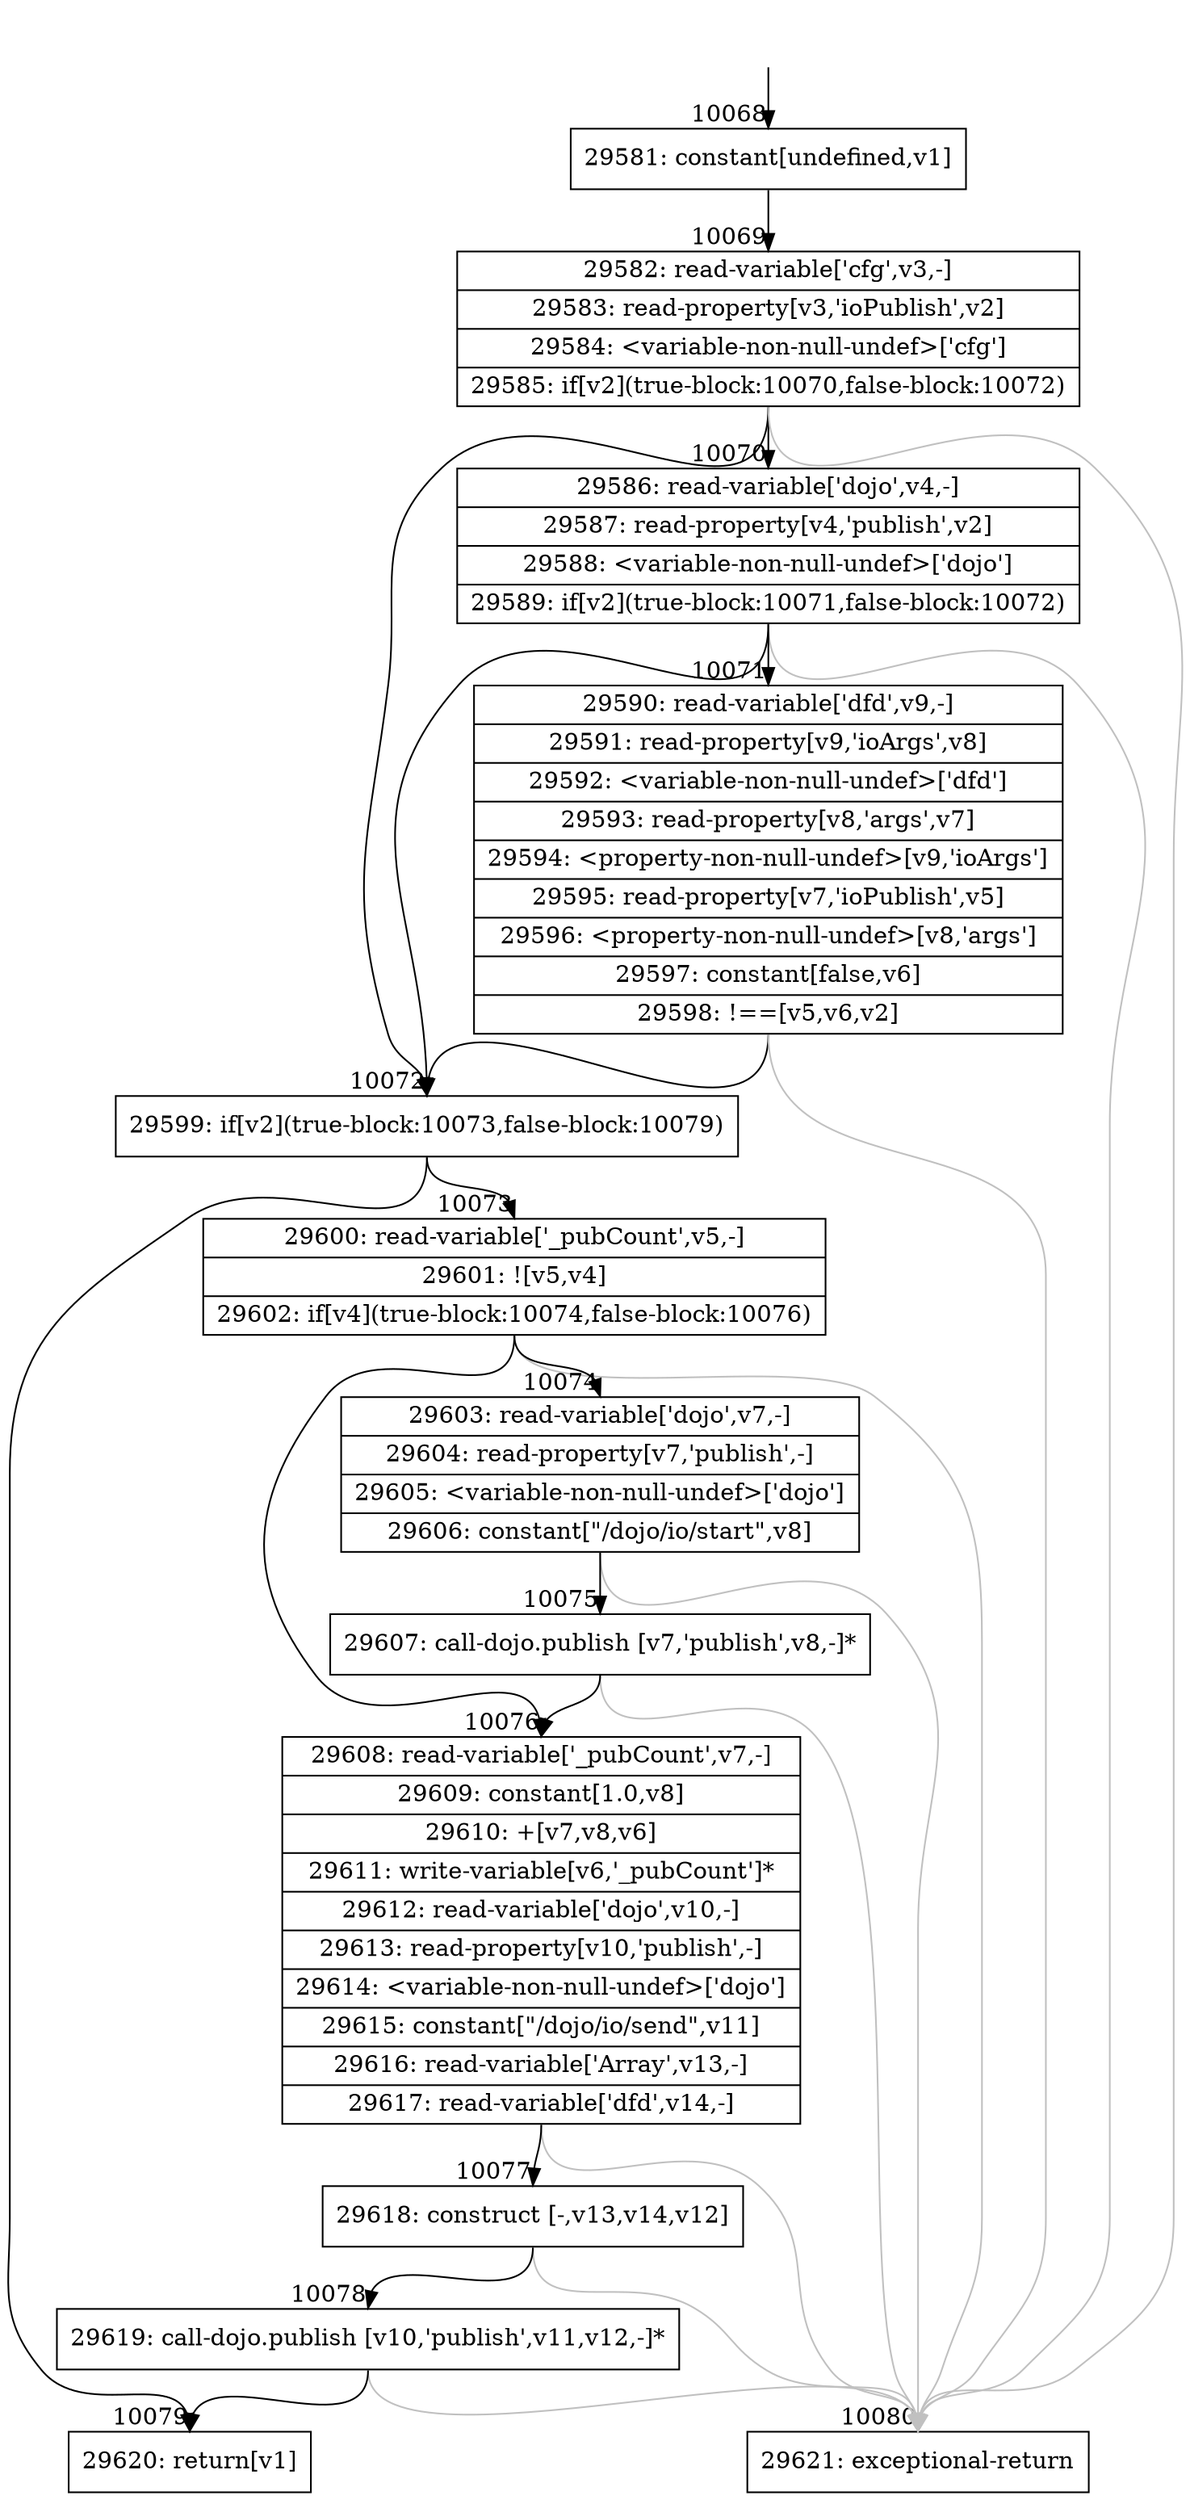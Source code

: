 digraph {
rankdir="TD"
BB_entry713[shape=none,label=""];
BB_entry713 -> BB10068 [tailport=s, headport=n, headlabel="    10068"]
BB10068 [shape=record label="{29581: constant[undefined,v1]}" ] 
BB10068 -> BB10069 [tailport=s, headport=n, headlabel="      10069"]
BB10069 [shape=record label="{29582: read-variable['cfg',v3,-]|29583: read-property[v3,'ioPublish',v2]|29584: \<variable-non-null-undef\>['cfg']|29585: if[v2](true-block:10070,false-block:10072)}" ] 
BB10069 -> BB10072 [tailport=s, headport=n, headlabel="      10072"]
BB10069 -> BB10070 [tailport=s, headport=n, headlabel="      10070"]
BB10069 -> BB10080 [tailport=s, headport=n, color=gray, headlabel="      10080"]
BB10070 [shape=record label="{29586: read-variable['dojo',v4,-]|29587: read-property[v4,'publish',v2]|29588: \<variable-non-null-undef\>['dojo']|29589: if[v2](true-block:10071,false-block:10072)}" ] 
BB10070 -> BB10072 [tailport=s, headport=n]
BB10070 -> BB10071 [tailport=s, headport=n, headlabel="      10071"]
BB10070 -> BB10080 [tailport=s, headport=n, color=gray]
BB10071 [shape=record label="{29590: read-variable['dfd',v9,-]|29591: read-property[v9,'ioArgs',v8]|29592: \<variable-non-null-undef\>['dfd']|29593: read-property[v8,'args',v7]|29594: \<property-non-null-undef\>[v9,'ioArgs']|29595: read-property[v7,'ioPublish',v5]|29596: \<property-non-null-undef\>[v8,'args']|29597: constant[false,v6]|29598: !==[v5,v6,v2]}" ] 
BB10071 -> BB10072 [tailport=s, headport=n]
BB10071 -> BB10080 [tailport=s, headport=n, color=gray]
BB10072 [shape=record label="{29599: if[v2](true-block:10073,false-block:10079)}" ] 
BB10072 -> BB10073 [tailport=s, headport=n, headlabel="      10073"]
BB10072 -> BB10079 [tailport=s, headport=n, headlabel="      10079"]
BB10073 [shape=record label="{29600: read-variable['_pubCount',v5,-]|29601: ![v5,v4]|29602: if[v4](true-block:10074,false-block:10076)}" ] 
BB10073 -> BB10074 [tailport=s, headport=n, headlabel="      10074"]
BB10073 -> BB10076 [tailport=s, headport=n, headlabel="      10076"]
BB10073 -> BB10080 [tailport=s, headport=n, color=gray]
BB10074 [shape=record label="{29603: read-variable['dojo',v7,-]|29604: read-property[v7,'publish',-]|29605: \<variable-non-null-undef\>['dojo']|29606: constant[\"/dojo/io/start\",v8]}" ] 
BB10074 -> BB10075 [tailport=s, headport=n, headlabel="      10075"]
BB10074 -> BB10080 [tailport=s, headport=n, color=gray]
BB10075 [shape=record label="{29607: call-dojo.publish [v7,'publish',v8,-]*}" ] 
BB10075 -> BB10076 [tailport=s, headport=n]
BB10075 -> BB10080 [tailport=s, headport=n, color=gray]
BB10076 [shape=record label="{29608: read-variable['_pubCount',v7,-]|29609: constant[1.0,v8]|29610: +[v7,v8,v6]|29611: write-variable[v6,'_pubCount']*|29612: read-variable['dojo',v10,-]|29613: read-property[v10,'publish',-]|29614: \<variable-non-null-undef\>['dojo']|29615: constant[\"/dojo/io/send\",v11]|29616: read-variable['Array',v13,-]|29617: read-variable['dfd',v14,-]}" ] 
BB10076 -> BB10077 [tailport=s, headport=n, headlabel="      10077"]
BB10076 -> BB10080 [tailport=s, headport=n, color=gray]
BB10077 [shape=record label="{29618: construct [-,v13,v14,v12]}" ] 
BB10077 -> BB10078 [tailport=s, headport=n, headlabel="      10078"]
BB10077 -> BB10080 [tailport=s, headport=n, color=gray]
BB10078 [shape=record label="{29619: call-dojo.publish [v10,'publish',v11,v12,-]*}" ] 
BB10078 -> BB10079 [tailport=s, headport=n]
BB10078 -> BB10080 [tailport=s, headport=n, color=gray]
BB10079 [shape=record label="{29620: return[v1]}" ] 
BB10080 [shape=record label="{29621: exceptional-return}" ] 
//#$~ 14076
}
